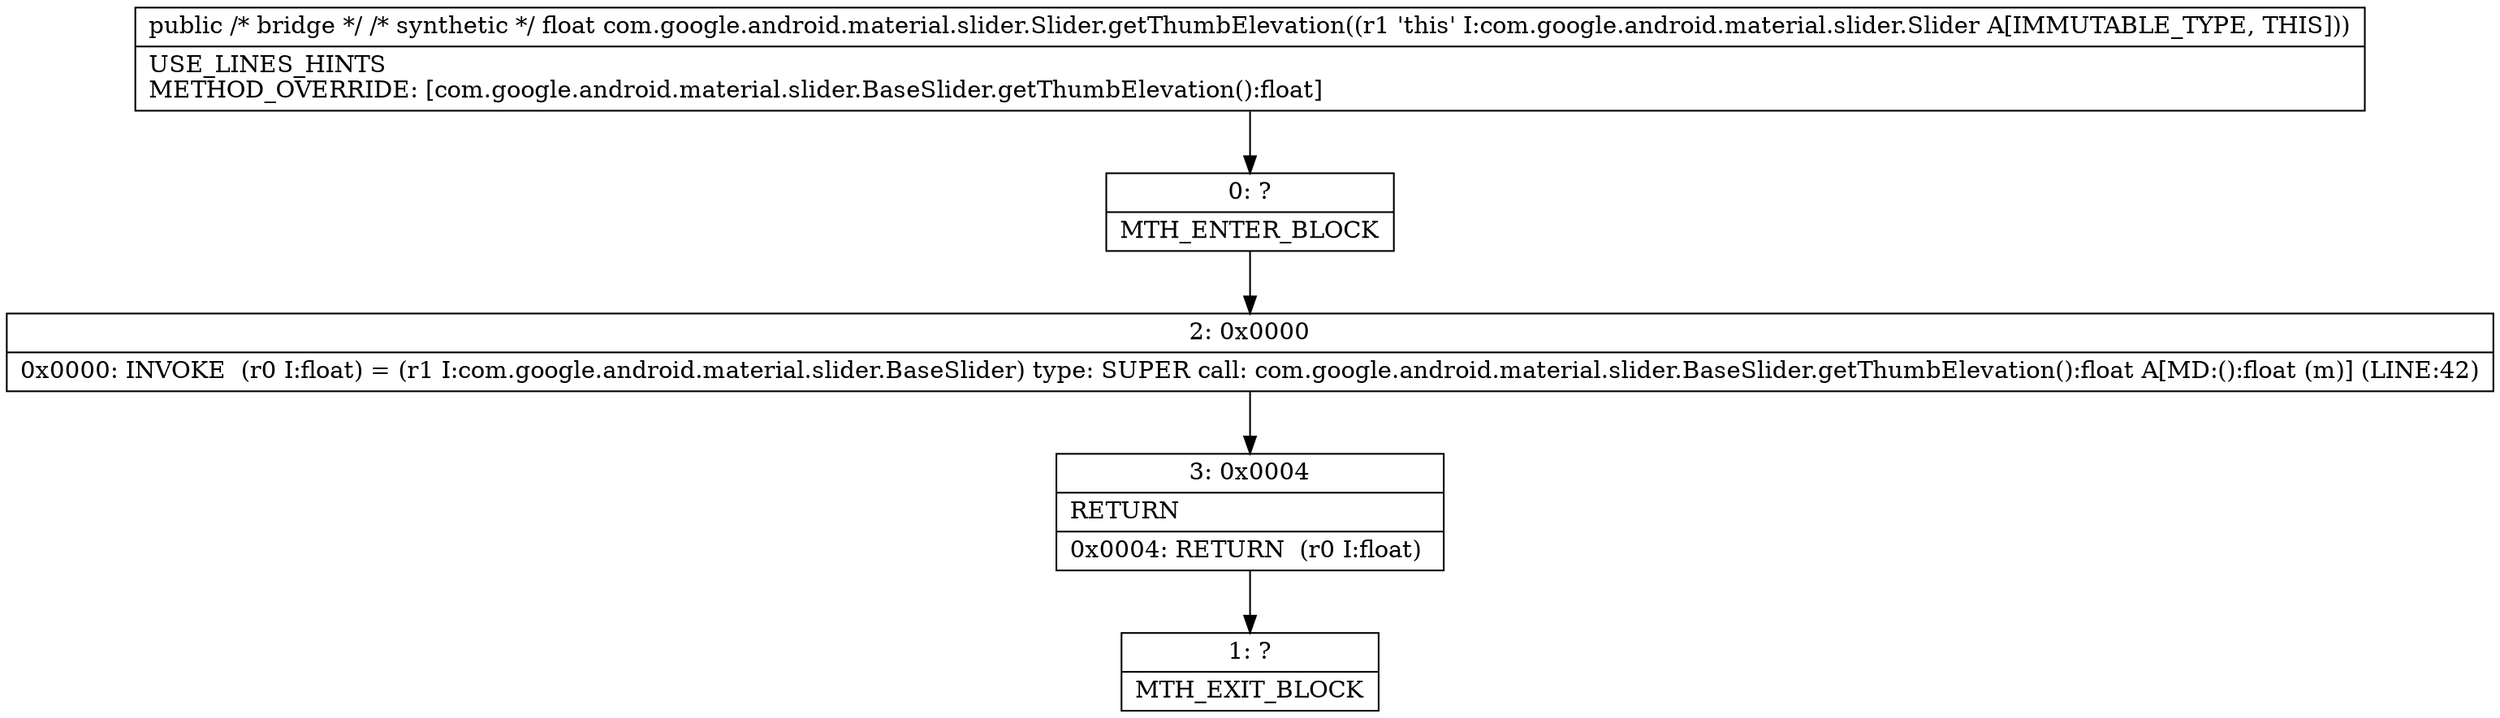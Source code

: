 digraph "CFG forcom.google.android.material.slider.Slider.getThumbElevation()F" {
Node_0 [shape=record,label="{0\:\ ?|MTH_ENTER_BLOCK\l}"];
Node_2 [shape=record,label="{2\:\ 0x0000|0x0000: INVOKE  (r0 I:float) = (r1 I:com.google.android.material.slider.BaseSlider) type: SUPER call: com.google.android.material.slider.BaseSlider.getThumbElevation():float A[MD:():float (m)] (LINE:42)\l}"];
Node_3 [shape=record,label="{3\:\ 0x0004|RETURN\l|0x0004: RETURN  (r0 I:float) \l}"];
Node_1 [shape=record,label="{1\:\ ?|MTH_EXIT_BLOCK\l}"];
MethodNode[shape=record,label="{public \/* bridge *\/ \/* synthetic *\/ float com.google.android.material.slider.Slider.getThumbElevation((r1 'this' I:com.google.android.material.slider.Slider A[IMMUTABLE_TYPE, THIS]))  | USE_LINES_HINTS\lMETHOD_OVERRIDE: [com.google.android.material.slider.BaseSlider.getThumbElevation():float]\l}"];
MethodNode -> Node_0;Node_0 -> Node_2;
Node_2 -> Node_3;
Node_3 -> Node_1;
}

